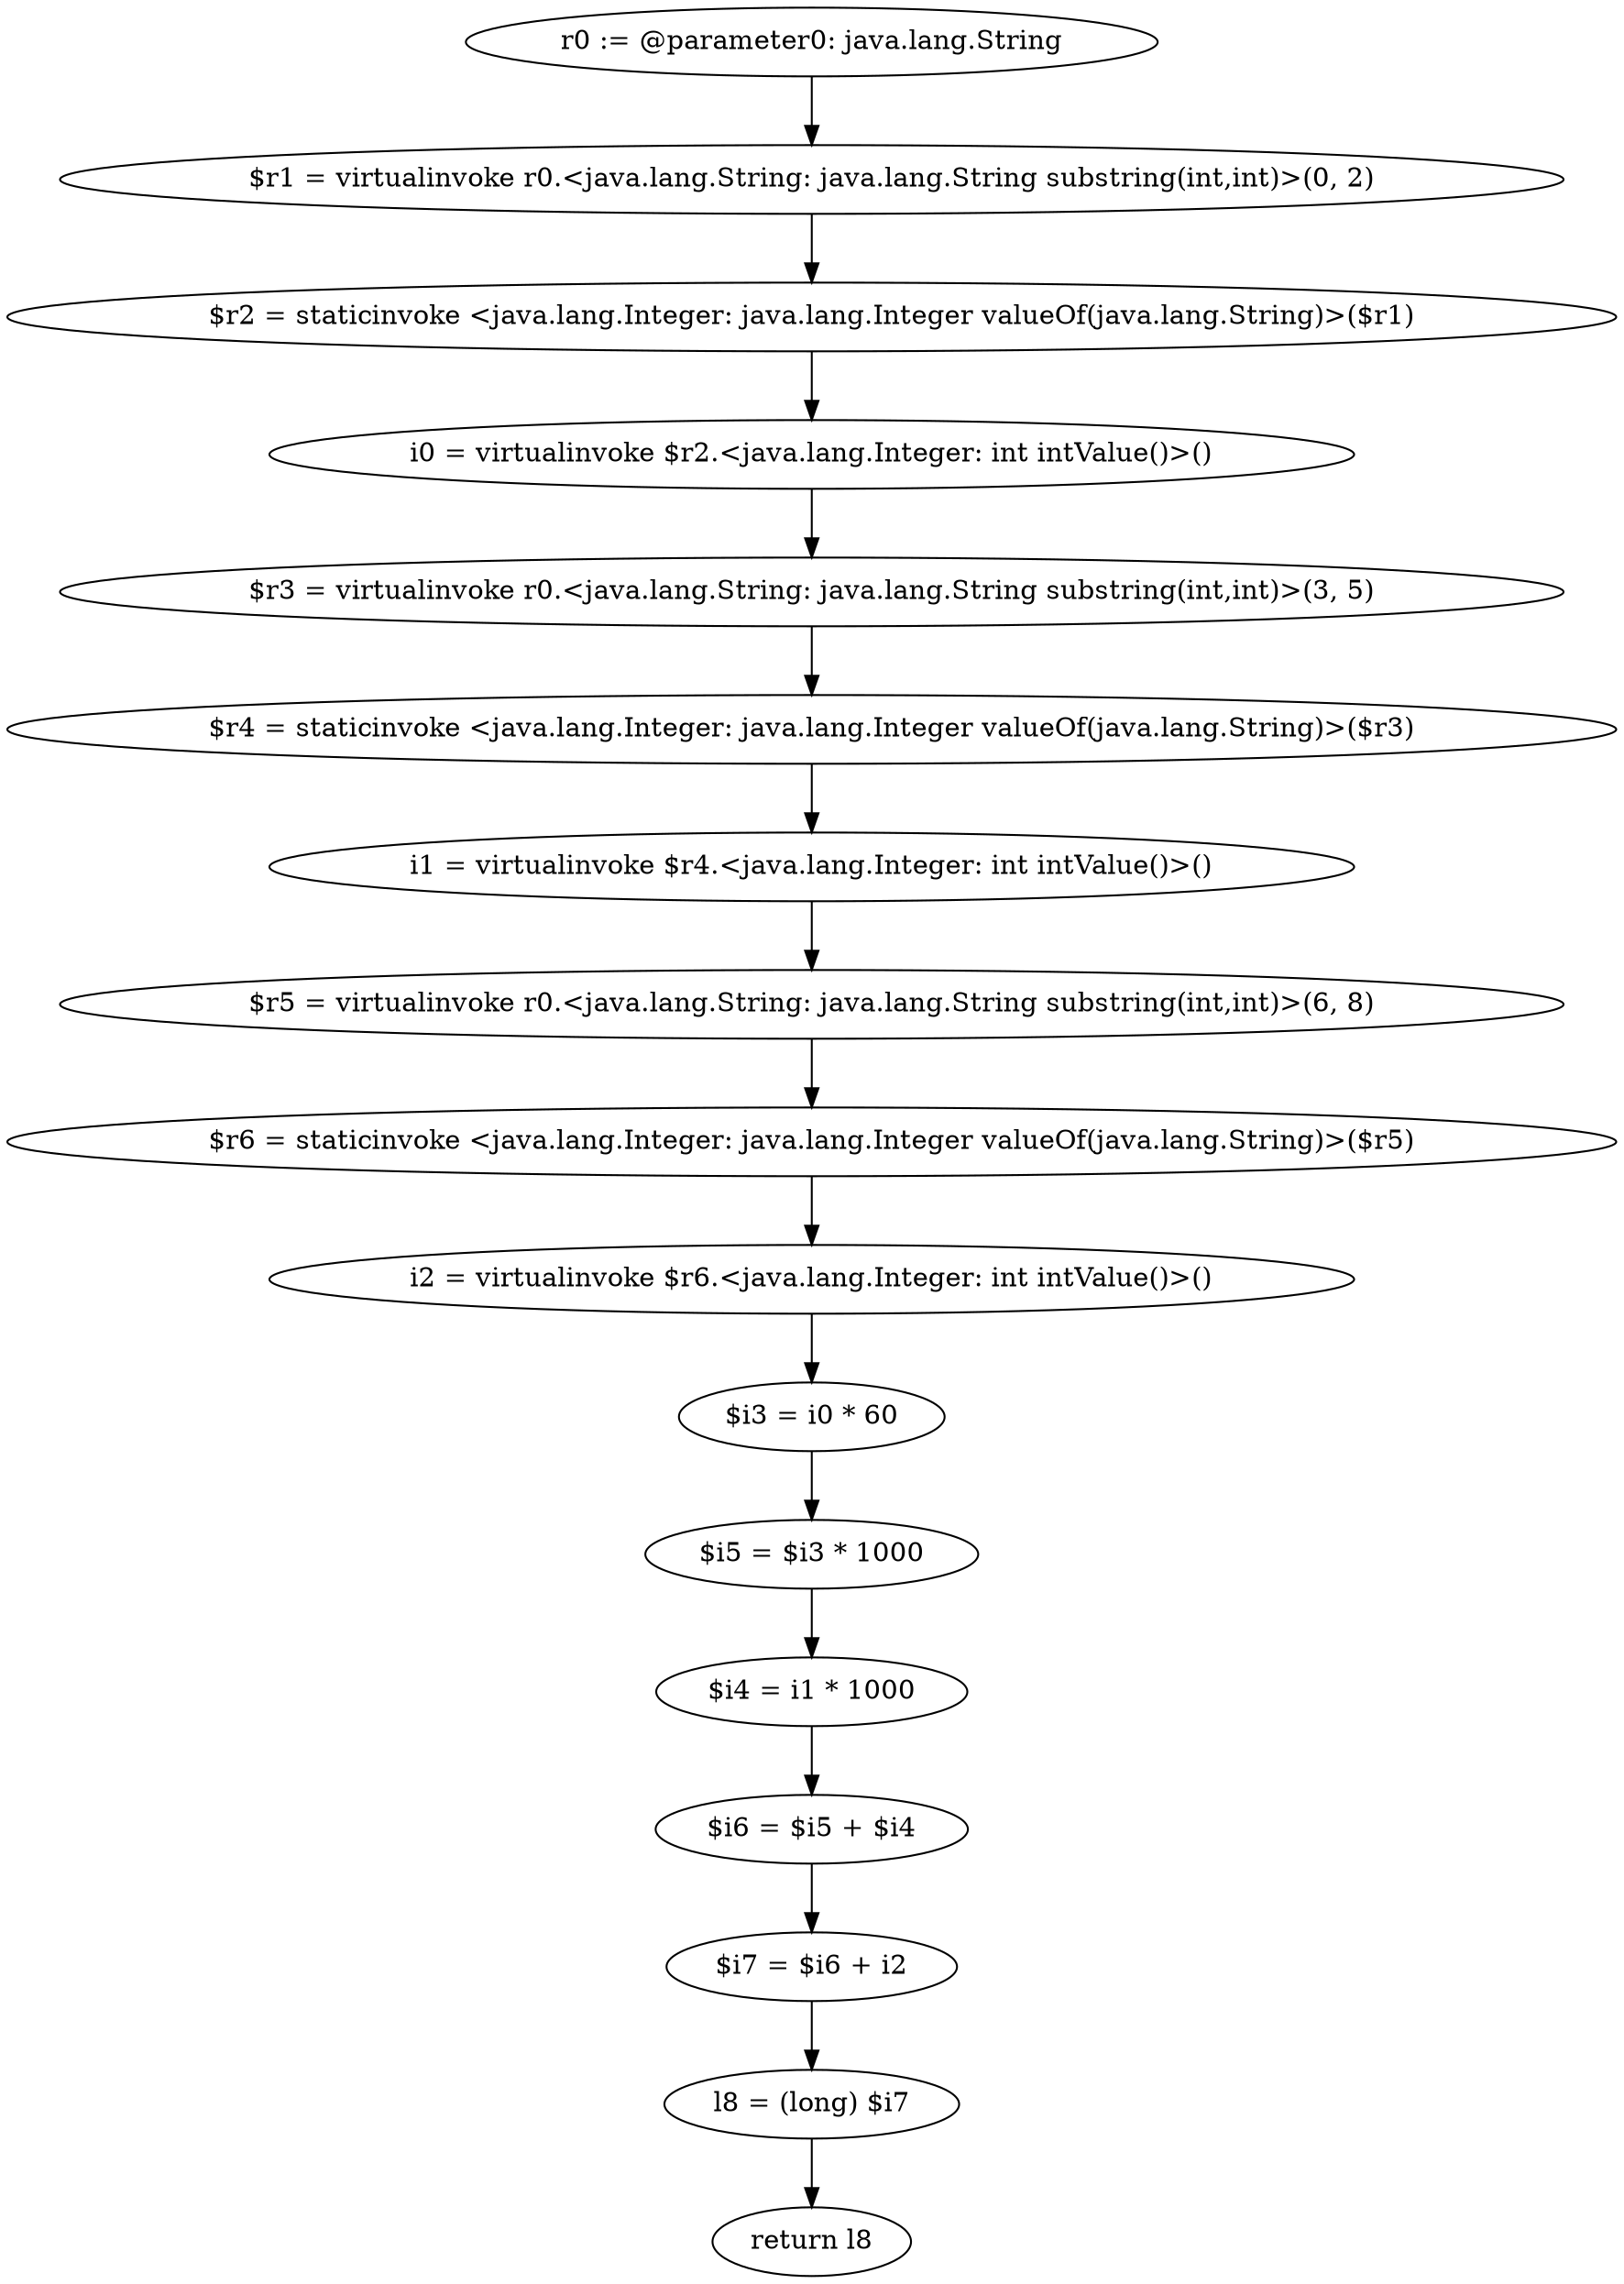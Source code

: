 digraph "unitGraph" {
    "r0 := @parameter0: java.lang.String"
    "$r1 = virtualinvoke r0.<java.lang.String: java.lang.String substring(int,int)>(0, 2)"
    "$r2 = staticinvoke <java.lang.Integer: java.lang.Integer valueOf(java.lang.String)>($r1)"
    "i0 = virtualinvoke $r2.<java.lang.Integer: int intValue()>()"
    "$r3 = virtualinvoke r0.<java.lang.String: java.lang.String substring(int,int)>(3, 5)"
    "$r4 = staticinvoke <java.lang.Integer: java.lang.Integer valueOf(java.lang.String)>($r3)"
    "i1 = virtualinvoke $r4.<java.lang.Integer: int intValue()>()"
    "$r5 = virtualinvoke r0.<java.lang.String: java.lang.String substring(int,int)>(6, 8)"
    "$r6 = staticinvoke <java.lang.Integer: java.lang.Integer valueOf(java.lang.String)>($r5)"
    "i2 = virtualinvoke $r6.<java.lang.Integer: int intValue()>()"
    "$i3 = i0 * 60"
    "$i5 = $i3 * 1000"
    "$i4 = i1 * 1000"
    "$i6 = $i5 + $i4"
    "$i7 = $i6 + i2"
    "l8 = (long) $i7"
    "return l8"
    "r0 := @parameter0: java.lang.String"->"$r1 = virtualinvoke r0.<java.lang.String: java.lang.String substring(int,int)>(0, 2)";
    "$r1 = virtualinvoke r0.<java.lang.String: java.lang.String substring(int,int)>(0, 2)"->"$r2 = staticinvoke <java.lang.Integer: java.lang.Integer valueOf(java.lang.String)>($r1)";
    "$r2 = staticinvoke <java.lang.Integer: java.lang.Integer valueOf(java.lang.String)>($r1)"->"i0 = virtualinvoke $r2.<java.lang.Integer: int intValue()>()";
    "i0 = virtualinvoke $r2.<java.lang.Integer: int intValue()>()"->"$r3 = virtualinvoke r0.<java.lang.String: java.lang.String substring(int,int)>(3, 5)";
    "$r3 = virtualinvoke r0.<java.lang.String: java.lang.String substring(int,int)>(3, 5)"->"$r4 = staticinvoke <java.lang.Integer: java.lang.Integer valueOf(java.lang.String)>($r3)";
    "$r4 = staticinvoke <java.lang.Integer: java.lang.Integer valueOf(java.lang.String)>($r3)"->"i1 = virtualinvoke $r4.<java.lang.Integer: int intValue()>()";
    "i1 = virtualinvoke $r4.<java.lang.Integer: int intValue()>()"->"$r5 = virtualinvoke r0.<java.lang.String: java.lang.String substring(int,int)>(6, 8)";
    "$r5 = virtualinvoke r0.<java.lang.String: java.lang.String substring(int,int)>(6, 8)"->"$r6 = staticinvoke <java.lang.Integer: java.lang.Integer valueOf(java.lang.String)>($r5)";
    "$r6 = staticinvoke <java.lang.Integer: java.lang.Integer valueOf(java.lang.String)>($r5)"->"i2 = virtualinvoke $r6.<java.lang.Integer: int intValue()>()";
    "i2 = virtualinvoke $r6.<java.lang.Integer: int intValue()>()"->"$i3 = i0 * 60";
    "$i3 = i0 * 60"->"$i5 = $i3 * 1000";
    "$i5 = $i3 * 1000"->"$i4 = i1 * 1000";
    "$i4 = i1 * 1000"->"$i6 = $i5 + $i4";
    "$i6 = $i5 + $i4"->"$i7 = $i6 + i2";
    "$i7 = $i6 + i2"->"l8 = (long) $i7";
    "l8 = (long) $i7"->"return l8";
}
